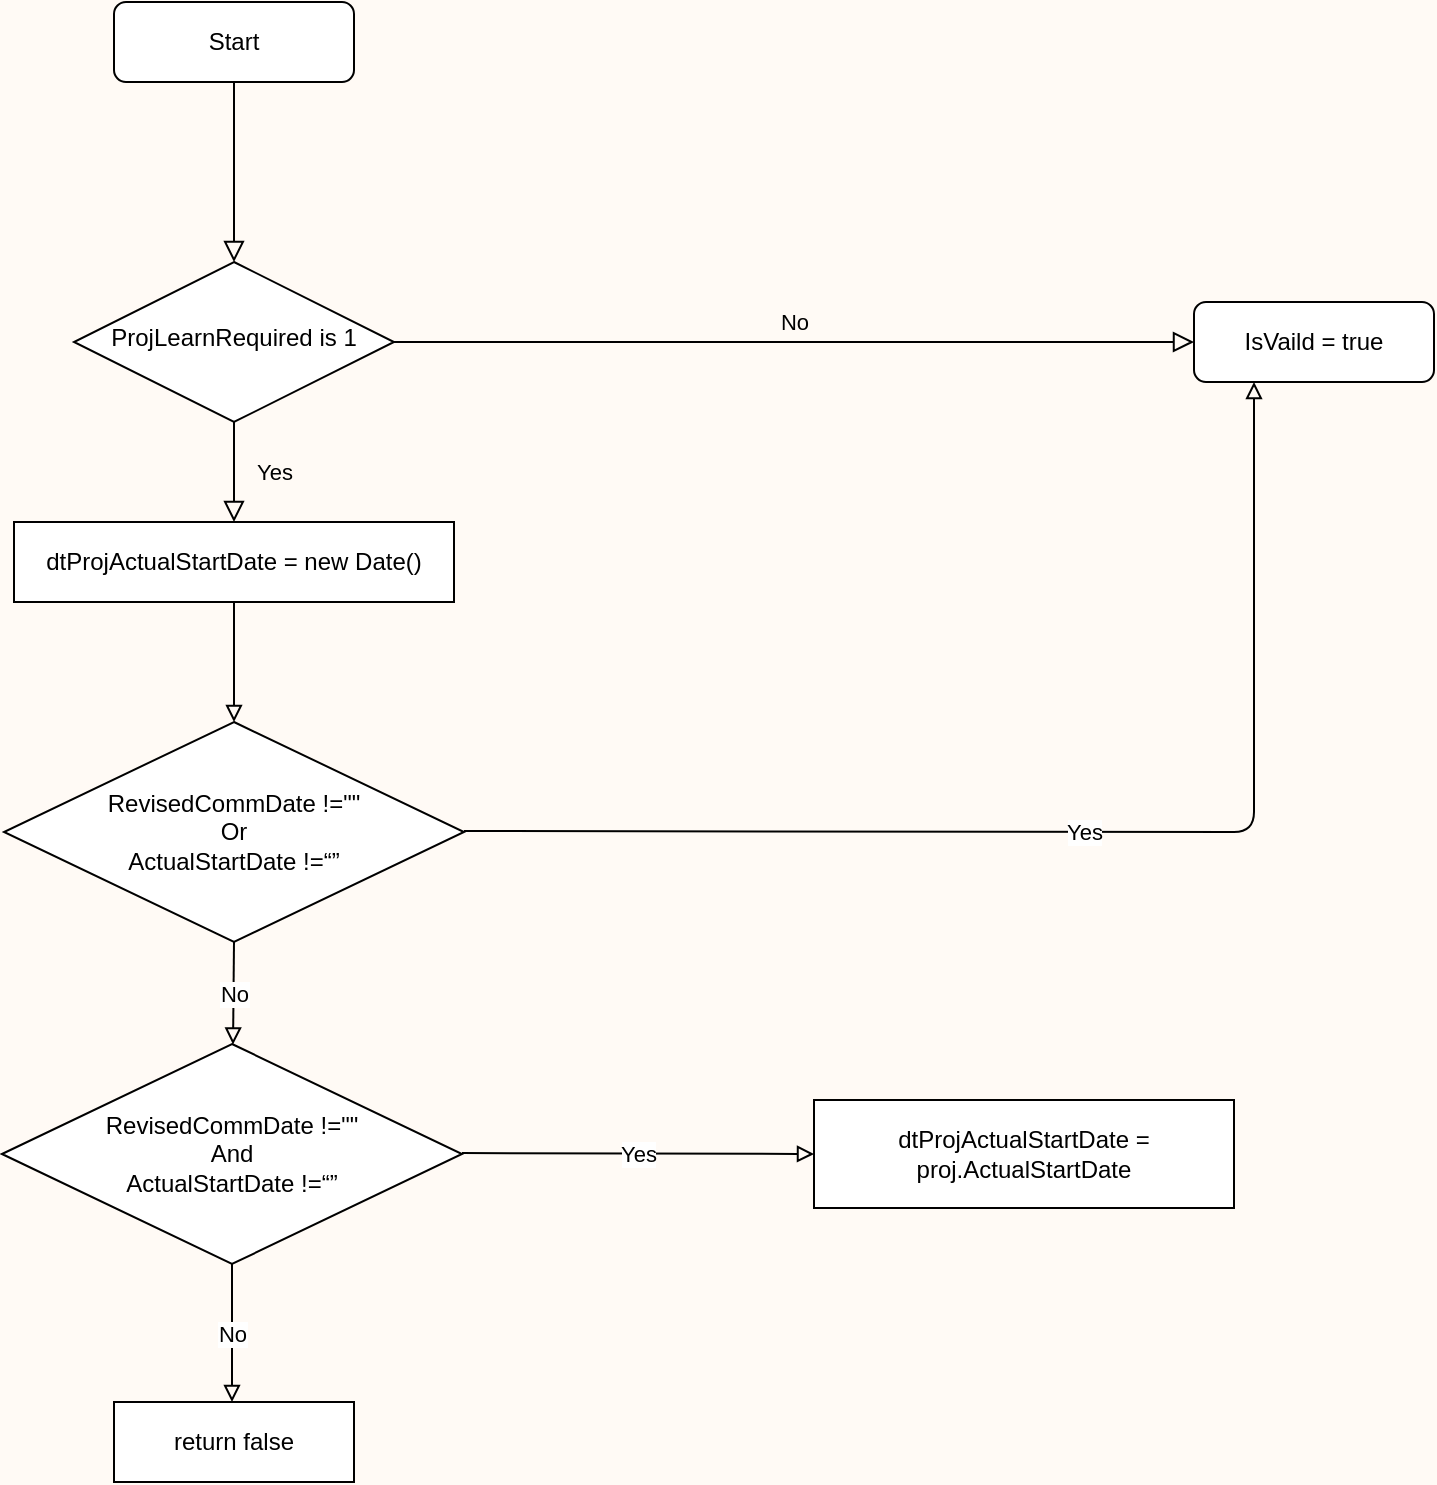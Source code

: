 <mxfile version="14.6.5" type="github">
  <diagram id="C5RBs43oDa-KdzZeNtuy" name="Page-1">
    <mxGraphModel dx="868" dy="482" grid="1" gridSize="10" guides="1" tooltips="1" connect="1" arrows="1" fold="1" page="1" pageScale="1" pageWidth="827" pageHeight="1169" background="#FFFAF5" math="0" shadow="0">
      <root>
        <mxCell id="WIyWlLk6GJQsqaUBKTNV-0" />
        <mxCell id="WIyWlLk6GJQsqaUBKTNV-1" parent="WIyWlLk6GJQsqaUBKTNV-0" />
        <mxCell id="WIyWlLk6GJQsqaUBKTNV-2" value="" style="rounded=0;html=1;jettySize=auto;orthogonalLoop=1;fontSize=11;endArrow=block;endFill=0;endSize=8;strokeWidth=1;shadow=0;labelBackgroundColor=none;edgeStyle=orthogonalEdgeStyle;" parent="WIyWlLk6GJQsqaUBKTNV-1" source="WIyWlLk6GJQsqaUBKTNV-3" target="WIyWlLk6GJQsqaUBKTNV-6" edge="1">
          <mxGeometry relative="1" as="geometry" />
        </mxCell>
        <mxCell id="WIyWlLk6GJQsqaUBKTNV-3" value="Start" style="rounded=1;whiteSpace=wrap;html=1;fontSize=12;glass=0;strokeWidth=1;shadow=0;" parent="WIyWlLk6GJQsqaUBKTNV-1" vertex="1">
          <mxGeometry x="130" y="40" width="120" height="40" as="geometry" />
        </mxCell>
        <mxCell id="WIyWlLk6GJQsqaUBKTNV-4" value="Yes" style="rounded=0;html=1;jettySize=auto;orthogonalLoop=1;fontSize=11;endArrow=block;endFill=0;endSize=8;strokeWidth=1;shadow=0;labelBackgroundColor=none;edgeStyle=orthogonalEdgeStyle;" parent="WIyWlLk6GJQsqaUBKTNV-1" source="WIyWlLk6GJQsqaUBKTNV-6" edge="1">
          <mxGeometry y="20" relative="1" as="geometry">
            <mxPoint as="offset" />
            <mxPoint x="190" y="300" as="targetPoint" />
          </mxGeometry>
        </mxCell>
        <mxCell id="WIyWlLk6GJQsqaUBKTNV-5" value="No" style="edgeStyle=orthogonalEdgeStyle;rounded=0;html=1;jettySize=auto;orthogonalLoop=1;fontSize=11;endArrow=block;endFill=0;endSize=8;strokeWidth=1;shadow=0;labelBackgroundColor=none;" parent="WIyWlLk6GJQsqaUBKTNV-1" source="WIyWlLk6GJQsqaUBKTNV-6" target="WIyWlLk6GJQsqaUBKTNV-7" edge="1">
          <mxGeometry y="10" relative="1" as="geometry">
            <mxPoint as="offset" />
          </mxGeometry>
        </mxCell>
        <mxCell id="WIyWlLk6GJQsqaUBKTNV-6" value="ProjLearnRequired is 1" style="rhombus;whiteSpace=wrap;html=1;shadow=0;fontFamily=Helvetica;fontSize=12;align=center;strokeWidth=1;spacing=6;spacingTop=-4;" parent="WIyWlLk6GJQsqaUBKTNV-1" vertex="1">
          <mxGeometry x="110" y="170" width="160" height="80" as="geometry" />
        </mxCell>
        <mxCell id="WIyWlLk6GJQsqaUBKTNV-7" value="IsVaild = true" style="rounded=1;whiteSpace=wrap;html=1;fontSize=12;glass=0;strokeWidth=1;shadow=0;" parent="WIyWlLk6GJQsqaUBKTNV-1" vertex="1">
          <mxGeometry x="670" y="190" width="120" height="40" as="geometry" />
        </mxCell>
        <mxCell id="cSHLwNWmUK5FXj7_JSg5-0" value="dtProjActualStartDate = new Date()" style="rounded=0;whiteSpace=wrap;html=1;" vertex="1" parent="WIyWlLk6GJQsqaUBKTNV-1">
          <mxGeometry x="80" y="300" width="220" height="40" as="geometry" />
        </mxCell>
        <mxCell id="cSHLwNWmUK5FXj7_JSg5-1" value="RevisedCommDate !=&quot;&quot;&lt;br&gt;Or&lt;br&gt;ActualStartDate !=“”" style="rhombus;whiteSpace=wrap;html=1;" vertex="1" parent="WIyWlLk6GJQsqaUBKTNV-1">
          <mxGeometry x="75" y="400" width="230" height="110" as="geometry" />
        </mxCell>
        <mxCell id="cSHLwNWmUK5FXj7_JSg5-2" value="" style="endArrow=block;html=1;exitX=0.5;exitY=1;exitDx=0;exitDy=0;endFill=0;" edge="1" parent="WIyWlLk6GJQsqaUBKTNV-1" source="cSHLwNWmUK5FXj7_JSg5-0" target="cSHLwNWmUK5FXj7_JSg5-1">
          <mxGeometry width="50" height="50" relative="1" as="geometry">
            <mxPoint x="350" y="390" as="sourcePoint" />
            <mxPoint x="400" y="340" as="targetPoint" />
          </mxGeometry>
        </mxCell>
        <mxCell id="cSHLwNWmUK5FXj7_JSg5-3" value="RevisedCommDate !=&quot;&quot;&lt;br&gt;And&lt;br&gt;ActualStartDate !=“”" style="rhombus;whiteSpace=wrap;html=1;" vertex="1" parent="WIyWlLk6GJQsqaUBKTNV-1">
          <mxGeometry x="74" y="561" width="230" height="110" as="geometry" />
        </mxCell>
        <mxCell id="cSHLwNWmUK5FXj7_JSg5-5" value="" style="endArrow=block;html=1;exitX=0.5;exitY=1;exitDx=0;exitDy=0;endFill=0;" edge="1" parent="WIyWlLk6GJQsqaUBKTNV-1" source="cSHLwNWmUK5FXj7_JSg5-1" target="cSHLwNWmUK5FXj7_JSg5-3">
          <mxGeometry relative="1" as="geometry">
            <mxPoint x="330" y="520" as="sourcePoint" />
            <mxPoint x="430" y="520" as="targetPoint" />
          </mxGeometry>
        </mxCell>
        <mxCell id="cSHLwNWmUK5FXj7_JSg5-6" value="No" style="edgeLabel;resizable=0;html=1;align=center;verticalAlign=middle;" connectable="0" vertex="1" parent="cSHLwNWmUK5FXj7_JSg5-5">
          <mxGeometry relative="1" as="geometry" />
        </mxCell>
        <mxCell id="cSHLwNWmUK5FXj7_JSg5-7" value="" style="endArrow=block;html=1;exitX=0.5;exitY=1;exitDx=0;exitDy=0;endFill=0;" edge="1" parent="WIyWlLk6GJQsqaUBKTNV-1" source="cSHLwNWmUK5FXj7_JSg5-3">
          <mxGeometry relative="1" as="geometry">
            <mxPoint x="330" y="740" as="sourcePoint" />
            <mxPoint x="189" y="740" as="targetPoint" />
          </mxGeometry>
        </mxCell>
        <mxCell id="cSHLwNWmUK5FXj7_JSg5-8" value="No" style="edgeLabel;resizable=0;html=1;align=center;verticalAlign=middle;" connectable="0" vertex="1" parent="cSHLwNWmUK5FXj7_JSg5-7">
          <mxGeometry relative="1" as="geometry" />
        </mxCell>
        <mxCell id="cSHLwNWmUK5FXj7_JSg5-9" value="return false" style="rounded=0;whiteSpace=wrap;html=1;" vertex="1" parent="WIyWlLk6GJQsqaUBKTNV-1">
          <mxGeometry x="130" y="740" width="120" height="40" as="geometry" />
        </mxCell>
        <mxCell id="cSHLwNWmUK5FXj7_JSg5-12" value="" style="endArrow=block;html=1;entryX=0.25;entryY=1;entryDx=0;entryDy=0;endFill=0;" edge="1" parent="WIyWlLk6GJQsqaUBKTNV-1" target="WIyWlLk6GJQsqaUBKTNV-7">
          <mxGeometry relative="1" as="geometry">
            <mxPoint x="305" y="454.5" as="sourcePoint" />
            <mxPoint x="405" y="454.5" as="targetPoint" />
            <Array as="points">
              <mxPoint x="700" y="455" />
            </Array>
          </mxGeometry>
        </mxCell>
        <mxCell id="cSHLwNWmUK5FXj7_JSg5-13" value="Yes" style="edgeLabel;resizable=0;html=1;align=center;verticalAlign=middle;" connectable="0" vertex="1" parent="cSHLwNWmUK5FXj7_JSg5-12">
          <mxGeometry relative="1" as="geometry" />
        </mxCell>
        <mxCell id="cSHLwNWmUK5FXj7_JSg5-14" value="dtProjActualStartDate = proj.ActualStartDate" style="rounded=0;whiteSpace=wrap;html=1;" vertex="1" parent="WIyWlLk6GJQsqaUBKTNV-1">
          <mxGeometry x="480" y="589" width="210" height="54" as="geometry" />
        </mxCell>
        <mxCell id="cSHLwNWmUK5FXj7_JSg5-15" value="" style="endArrow=block;html=1;entryX=0;entryY=0.5;entryDx=0;entryDy=0;endFill=0;" edge="1" parent="WIyWlLk6GJQsqaUBKTNV-1" target="cSHLwNWmUK5FXj7_JSg5-14">
          <mxGeometry relative="1" as="geometry">
            <mxPoint x="304" y="615.5" as="sourcePoint" />
            <mxPoint x="404" y="615.5" as="targetPoint" />
          </mxGeometry>
        </mxCell>
        <mxCell id="cSHLwNWmUK5FXj7_JSg5-16" value="Yes" style="edgeLabel;resizable=0;html=1;align=center;verticalAlign=middle;" connectable="0" vertex="1" parent="cSHLwNWmUK5FXj7_JSg5-15">
          <mxGeometry relative="1" as="geometry" />
        </mxCell>
      </root>
    </mxGraphModel>
  </diagram>
</mxfile>
